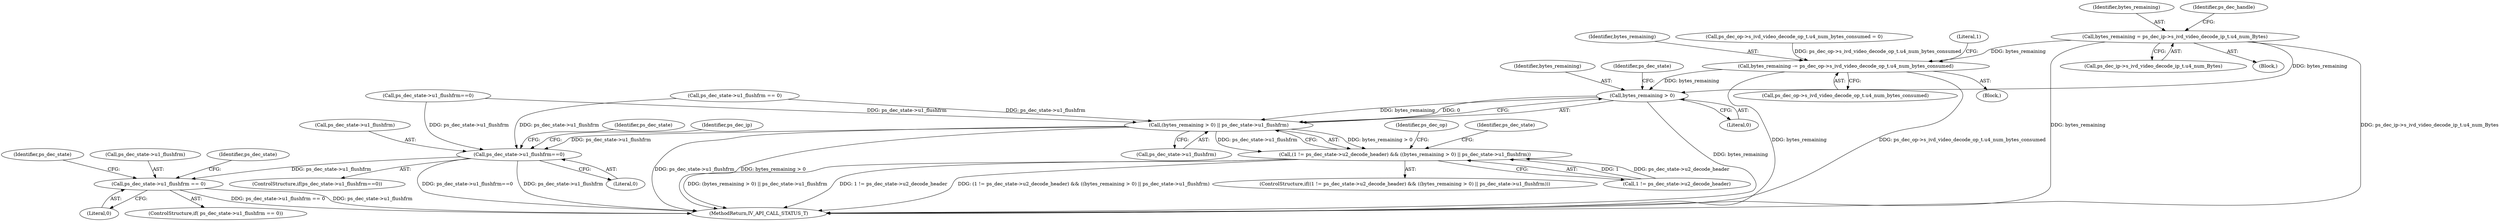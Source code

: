digraph "0_Android_a86eb798d077b9b25c8f8c77e3c02c2f287c1ce7@API" {
"1000146" [label="(Call,bytes_remaining = ps_dec_ip->s_ivd_video_decode_ip_t.u4_num_Bytes)"];
"1000335" [label="(Call,bytes_remaining -= ps_dec_op->s_ivd_video_decode_op_t.u4_num_bytes_consumed)"];
"1000350" [label="(Call,bytes_remaining > 0)"];
"1000349" [label="(Call,(bytes_remaining > 0) || ps_dec_state->u1_flushfrm)"];
"1000343" [label="(Call,(1 != ps_dec_state->u2_decode_header) && ((bytes_remaining > 0) || ps_dec_state->u1_flushfrm))"];
"1001099" [label="(Call,ps_dec_state->u1_flushfrm==0)"];
"1001408" [label="(Call,ps_dec_state->u1_flushfrm == 0)"];
"1000351" [label="(Identifier,bytes_remaining)"];
"1001098" [label="(ControlStructure,if(ps_dec_state->u1_flushfrm==0))"];
"1000147" [label="(Identifier,bytes_remaining)"];
"1000146" [label="(Call,bytes_remaining = ps_dec_ip->s_ivd_video_decode_ip_t.u4_num_Bytes)"];
"1001100" [label="(Call,ps_dec_state->u1_flushfrm)"];
"1001689" [label="(MethodReturn,IV_API_CALL_STATUS_T)"];
"1001532" [label="(Identifier,ps_dec_state)"];
"1001407" [label="(ControlStructure,if( ps_dec_state->u1_flushfrm == 0))"];
"1000349" [label="(Call,(bytes_remaining > 0) || ps_dec_state->u1_flushfrm)"];
"1000330" [label="(Block,)"];
"1000353" [label="(Call,ps_dec_state->u1_flushfrm)"];
"1000342" [label="(ControlStructure,if((1 != ps_dec_state->u2_decode_header) && ((bytes_remaining > 0) || ps_dec_state->u1_flushfrm)))"];
"1001408" [label="(Call,ps_dec_state->u1_flushfrm == 0)"];
"1001409" [label="(Call,ps_dec_state->u1_flushfrm)"];
"1001412" [label="(Literal,0)"];
"1000272" [label="(Call,ps_dec_state->u1_flushfrm==0)"];
"1001416" [label="(Identifier,ps_dec_state)"];
"1000335" [label="(Call,bytes_remaining -= ps_dec_op->s_ivd_video_decode_op_t.u4_num_bytes_consumed)"];
"1000343" [label="(Call,(1 != ps_dec_state->u2_decode_header) && ((bytes_remaining > 0) || ps_dec_state->u1_flushfrm))"];
"1000336" [label="(Identifier,bytes_remaining)"];
"1000249" [label="(Call,ps_dec_op->s_ivd_video_decode_op_t.u4_num_bytes_consumed = 0)"];
"1001663" [label="(Identifier,ps_dec_op)"];
"1000350" [label="(Call,bytes_remaining > 0)"];
"1000337" [label="(Call,ps_dec_op->s_ivd_video_decode_op_t.u4_num_bytes_consumed)"];
"1000359" [label="(Identifier,ps_dec_state)"];
"1000148" [label="(Call,ps_dec_ip->s_ivd_video_decode_ip_t.u4_num_Bytes)"];
"1000345" [label="(Literal,1)"];
"1000352" [label="(Literal,0)"];
"1000354" [label="(Identifier,ps_dec_state)"];
"1001536" [label="(Identifier,ps_dec_state)"];
"1001108" [label="(Identifier,ps_dec_ip)"];
"1000344" [label="(Call,1 != ps_dec_state->u2_decode_header)"];
"1000154" [label="(Identifier,ps_dec_handle)"];
"1000108" [label="(Block,)"];
"1001103" [label="(Literal,0)"];
"1000325" [label="(Call,ps_dec_state->u1_flushfrm == 0)"];
"1001099" [label="(Call,ps_dec_state->u1_flushfrm==0)"];
"1000146" -> "1000108"  [label="AST: "];
"1000146" -> "1000148"  [label="CFG: "];
"1000147" -> "1000146"  [label="AST: "];
"1000148" -> "1000146"  [label="AST: "];
"1000154" -> "1000146"  [label="CFG: "];
"1000146" -> "1001689"  [label="DDG: ps_dec_ip->s_ivd_video_decode_ip_t.u4_num_Bytes"];
"1000146" -> "1001689"  [label="DDG: bytes_remaining"];
"1000146" -> "1000335"  [label="DDG: bytes_remaining"];
"1000146" -> "1000350"  [label="DDG: bytes_remaining"];
"1000335" -> "1000330"  [label="AST: "];
"1000335" -> "1000337"  [label="CFG: "];
"1000336" -> "1000335"  [label="AST: "];
"1000337" -> "1000335"  [label="AST: "];
"1000345" -> "1000335"  [label="CFG: "];
"1000335" -> "1001689"  [label="DDG: bytes_remaining"];
"1000335" -> "1001689"  [label="DDG: ps_dec_op->s_ivd_video_decode_op_t.u4_num_bytes_consumed"];
"1000249" -> "1000335"  [label="DDG: ps_dec_op->s_ivd_video_decode_op_t.u4_num_bytes_consumed"];
"1000335" -> "1000350"  [label="DDG: bytes_remaining"];
"1000350" -> "1000349"  [label="AST: "];
"1000350" -> "1000352"  [label="CFG: "];
"1000351" -> "1000350"  [label="AST: "];
"1000352" -> "1000350"  [label="AST: "];
"1000354" -> "1000350"  [label="CFG: "];
"1000349" -> "1000350"  [label="CFG: "];
"1000350" -> "1001689"  [label="DDG: bytes_remaining"];
"1000350" -> "1000349"  [label="DDG: bytes_remaining"];
"1000350" -> "1000349"  [label="DDG: 0"];
"1000349" -> "1000343"  [label="AST: "];
"1000349" -> "1000353"  [label="CFG: "];
"1000353" -> "1000349"  [label="AST: "];
"1000343" -> "1000349"  [label="CFG: "];
"1000349" -> "1001689"  [label="DDG: ps_dec_state->u1_flushfrm"];
"1000349" -> "1001689"  [label="DDG: bytes_remaining > 0"];
"1000349" -> "1000343"  [label="DDG: bytes_remaining > 0"];
"1000349" -> "1000343"  [label="DDG: ps_dec_state->u1_flushfrm"];
"1000325" -> "1000349"  [label="DDG: ps_dec_state->u1_flushfrm"];
"1000272" -> "1000349"  [label="DDG: ps_dec_state->u1_flushfrm"];
"1000349" -> "1001099"  [label="DDG: ps_dec_state->u1_flushfrm"];
"1000343" -> "1000342"  [label="AST: "];
"1000343" -> "1000344"  [label="CFG: "];
"1000344" -> "1000343"  [label="AST: "];
"1000359" -> "1000343"  [label="CFG: "];
"1001663" -> "1000343"  [label="CFG: "];
"1000343" -> "1001689"  [label="DDG: (bytes_remaining > 0) || ps_dec_state->u1_flushfrm"];
"1000343" -> "1001689"  [label="DDG: 1 != ps_dec_state->u2_decode_header"];
"1000343" -> "1001689"  [label="DDG: (1 != ps_dec_state->u2_decode_header) && ((bytes_remaining > 0) || ps_dec_state->u1_flushfrm)"];
"1000344" -> "1000343"  [label="DDG: 1"];
"1000344" -> "1000343"  [label="DDG: ps_dec_state->u2_decode_header"];
"1001099" -> "1001098"  [label="AST: "];
"1001099" -> "1001103"  [label="CFG: "];
"1001100" -> "1001099"  [label="AST: "];
"1001103" -> "1001099"  [label="AST: "];
"1001108" -> "1001099"  [label="CFG: "];
"1001536" -> "1001099"  [label="CFG: "];
"1001099" -> "1001689"  [label="DDG: ps_dec_state->u1_flushfrm==0"];
"1001099" -> "1001689"  [label="DDG: ps_dec_state->u1_flushfrm"];
"1000325" -> "1001099"  [label="DDG: ps_dec_state->u1_flushfrm"];
"1000272" -> "1001099"  [label="DDG: ps_dec_state->u1_flushfrm"];
"1001099" -> "1001408"  [label="DDG: ps_dec_state->u1_flushfrm"];
"1001408" -> "1001407"  [label="AST: "];
"1001408" -> "1001412"  [label="CFG: "];
"1001409" -> "1001408"  [label="AST: "];
"1001412" -> "1001408"  [label="AST: "];
"1001416" -> "1001408"  [label="CFG: "];
"1001532" -> "1001408"  [label="CFG: "];
"1001408" -> "1001689"  [label="DDG: ps_dec_state->u1_flushfrm == 0"];
"1001408" -> "1001689"  [label="DDG: ps_dec_state->u1_flushfrm"];
}
